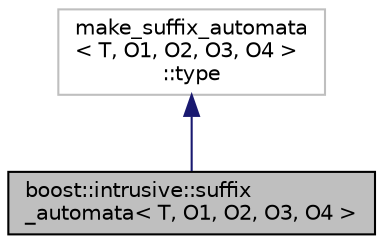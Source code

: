 digraph "boost::intrusive::suffix_automata&lt; T, O1, O2, O3, O4 &gt;"
{
  edge [fontname="Helvetica",fontsize="10",labelfontname="Helvetica",labelfontsize="10"];
  node [fontname="Helvetica",fontsize="10",shape=record];
  Node2 [label="boost::intrusive::suffix\l_automata\< T, O1, O2, O3, O4 \>",height=0.2,width=0.4,color="black", fillcolor="grey75", style="filled", fontcolor="black"];
  Node3 -> Node2 [dir="back",color="midnightblue",fontsize="10",style="solid",fontname="Helvetica"];
  Node3 [label="make_suffix_automata\l\< T, O1, O2, O3, O4 \>\l::type",height=0.2,width=0.4,color="grey75", fillcolor="white", style="filled"];
}
